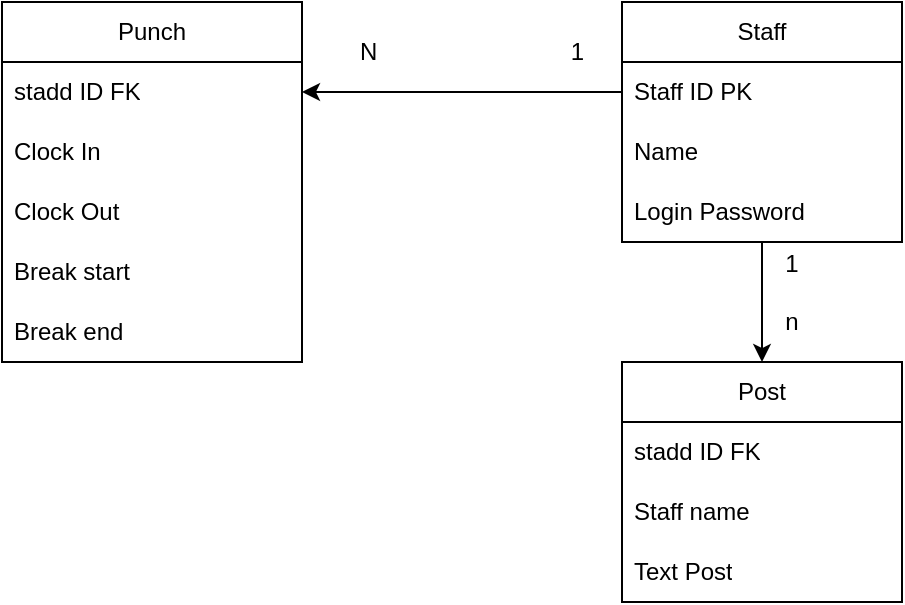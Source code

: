 <mxfile version="24.0.7" type="device">
  <diagram name="Page-1" id="eK8Qtp4Ihez5jA7O8-oh">
    <mxGraphModel dx="1434" dy="761" grid="1" gridSize="10" guides="1" tooltips="1" connect="1" arrows="1" fold="1" page="1" pageScale="1" pageWidth="850" pageHeight="1100" math="0" shadow="0">
      <root>
        <mxCell id="0" />
        <mxCell id="1" parent="0" />
        <mxCell id="uIcH4Ru8Wisxhqj75XxC-1" value="Punch" style="swimlane;fontStyle=0;childLayout=stackLayout;horizontal=1;startSize=30;horizontalStack=0;resizeParent=1;resizeParentMax=0;resizeLast=0;collapsible=1;marginBottom=0;whiteSpace=wrap;html=1;" vertex="1" parent="1">
          <mxGeometry x="170" y="140" width="150" height="180" as="geometry" />
        </mxCell>
        <mxCell id="uIcH4Ru8Wisxhqj75XxC-2" value="stadd ID FK" style="text;strokeColor=none;fillColor=none;align=left;verticalAlign=middle;spacingLeft=4;spacingRight=4;overflow=hidden;points=[[0,0.5],[1,0.5]];portConstraint=eastwest;rotatable=0;whiteSpace=wrap;html=1;" vertex="1" parent="uIcH4Ru8Wisxhqj75XxC-1">
          <mxGeometry y="30" width="150" height="30" as="geometry" />
        </mxCell>
        <mxCell id="uIcH4Ru8Wisxhqj75XxC-15" value="Clock In" style="text;strokeColor=none;fillColor=none;align=left;verticalAlign=middle;spacingLeft=4;spacingRight=4;overflow=hidden;points=[[0,0.5],[1,0.5]];portConstraint=eastwest;rotatable=0;whiteSpace=wrap;html=1;" vertex="1" parent="uIcH4Ru8Wisxhqj75XxC-1">
          <mxGeometry y="60" width="150" height="30" as="geometry" />
        </mxCell>
        <mxCell id="uIcH4Ru8Wisxhqj75XxC-3" value="Clock Out" style="text;strokeColor=none;fillColor=none;align=left;verticalAlign=middle;spacingLeft=4;spacingRight=4;overflow=hidden;points=[[0,0.5],[1,0.5]];portConstraint=eastwest;rotatable=0;whiteSpace=wrap;html=1;" vertex="1" parent="uIcH4Ru8Wisxhqj75XxC-1">
          <mxGeometry y="90" width="150" height="30" as="geometry" />
        </mxCell>
        <mxCell id="uIcH4Ru8Wisxhqj75XxC-5" value="Break start" style="text;strokeColor=none;fillColor=none;align=left;verticalAlign=middle;spacingLeft=4;spacingRight=4;overflow=hidden;points=[[0,0.5],[1,0.5]];portConstraint=eastwest;rotatable=0;whiteSpace=wrap;html=1;" vertex="1" parent="uIcH4Ru8Wisxhqj75XxC-1">
          <mxGeometry y="120" width="150" height="30" as="geometry" />
        </mxCell>
        <mxCell id="uIcH4Ru8Wisxhqj75XxC-4" value="Break end" style="text;strokeColor=none;fillColor=none;align=left;verticalAlign=middle;spacingLeft=4;spacingRight=4;overflow=hidden;points=[[0,0.5],[1,0.5]];portConstraint=eastwest;rotatable=0;whiteSpace=wrap;html=1;" vertex="1" parent="uIcH4Ru8Wisxhqj75XxC-1">
          <mxGeometry y="150" width="150" height="30" as="geometry" />
        </mxCell>
        <mxCell id="uIcH4Ru8Wisxhqj75XxC-20" style="edgeStyle=orthogonalEdgeStyle;rounded=0;orthogonalLoop=1;jettySize=auto;html=1;entryX=0.5;entryY=0;entryDx=0;entryDy=0;" edge="1" parent="1" source="uIcH4Ru8Wisxhqj75XxC-6" target="uIcH4Ru8Wisxhqj75XxC-11">
          <mxGeometry relative="1" as="geometry" />
        </mxCell>
        <mxCell id="uIcH4Ru8Wisxhqj75XxC-6" value="Staff" style="swimlane;fontStyle=0;childLayout=stackLayout;horizontal=1;startSize=30;horizontalStack=0;resizeParent=1;resizeParentMax=0;resizeLast=0;collapsible=1;marginBottom=0;whiteSpace=wrap;html=1;" vertex="1" parent="1">
          <mxGeometry x="480" y="140" width="140" height="120" as="geometry" />
        </mxCell>
        <mxCell id="uIcH4Ru8Wisxhqj75XxC-7" value="Staff ID PK" style="text;strokeColor=none;fillColor=none;align=left;verticalAlign=middle;spacingLeft=4;spacingRight=4;overflow=hidden;points=[[0,0.5],[1,0.5]];portConstraint=eastwest;rotatable=0;whiteSpace=wrap;html=1;" vertex="1" parent="uIcH4Ru8Wisxhqj75XxC-6">
          <mxGeometry y="30" width="140" height="30" as="geometry" />
        </mxCell>
        <mxCell id="uIcH4Ru8Wisxhqj75XxC-8" value="Name" style="text;strokeColor=none;fillColor=none;align=left;verticalAlign=middle;spacingLeft=4;spacingRight=4;overflow=hidden;points=[[0,0.5],[1,0.5]];portConstraint=eastwest;rotatable=0;whiteSpace=wrap;html=1;" vertex="1" parent="uIcH4Ru8Wisxhqj75XxC-6">
          <mxGeometry y="60" width="140" height="30" as="geometry" />
        </mxCell>
        <mxCell id="uIcH4Ru8Wisxhqj75XxC-10" value="Login Password" style="text;strokeColor=none;fillColor=none;align=left;verticalAlign=middle;spacingLeft=4;spacingRight=4;overflow=hidden;points=[[0,0.5],[1,0.5]];portConstraint=eastwest;rotatable=0;whiteSpace=wrap;html=1;" vertex="1" parent="uIcH4Ru8Wisxhqj75XxC-6">
          <mxGeometry y="90" width="140" height="30" as="geometry" />
        </mxCell>
        <mxCell id="uIcH4Ru8Wisxhqj75XxC-11" value="Post" style="swimlane;fontStyle=0;childLayout=stackLayout;horizontal=1;startSize=30;horizontalStack=0;resizeParent=1;resizeParentMax=0;resizeLast=0;collapsible=1;marginBottom=0;whiteSpace=wrap;html=1;" vertex="1" parent="1">
          <mxGeometry x="480" y="320" width="140" height="120" as="geometry" />
        </mxCell>
        <mxCell id="uIcH4Ru8Wisxhqj75XxC-16" value="stadd ID FK" style="text;strokeColor=none;fillColor=none;align=left;verticalAlign=middle;spacingLeft=4;spacingRight=4;overflow=hidden;points=[[0,0.5],[1,0.5]];portConstraint=eastwest;rotatable=0;whiteSpace=wrap;html=1;" vertex="1" parent="uIcH4Ru8Wisxhqj75XxC-11">
          <mxGeometry y="30" width="140" height="30" as="geometry" />
        </mxCell>
        <mxCell id="uIcH4Ru8Wisxhqj75XxC-12" value="Staff name" style="text;strokeColor=none;fillColor=none;align=left;verticalAlign=middle;spacingLeft=4;spacingRight=4;overflow=hidden;points=[[0,0.5],[1,0.5]];portConstraint=eastwest;rotatable=0;whiteSpace=wrap;html=1;" vertex="1" parent="uIcH4Ru8Wisxhqj75XxC-11">
          <mxGeometry y="60" width="140" height="30" as="geometry" />
        </mxCell>
        <mxCell id="uIcH4Ru8Wisxhqj75XxC-13" value="Text Post" style="text;strokeColor=none;fillColor=none;align=left;verticalAlign=middle;spacingLeft=4;spacingRight=4;overflow=hidden;points=[[0,0.5],[1,0.5]];portConstraint=eastwest;rotatable=0;whiteSpace=wrap;html=1;" vertex="1" parent="uIcH4Ru8Wisxhqj75XxC-11">
          <mxGeometry y="90" width="140" height="30" as="geometry" />
        </mxCell>
        <mxCell id="uIcH4Ru8Wisxhqj75XxC-19" style="edgeStyle=orthogonalEdgeStyle;rounded=0;orthogonalLoop=1;jettySize=auto;html=1;exitX=0;exitY=0.5;exitDx=0;exitDy=0;entryX=1;entryY=0.5;entryDx=0;entryDy=0;" edge="1" parent="1" source="uIcH4Ru8Wisxhqj75XxC-7" target="uIcH4Ru8Wisxhqj75XxC-2">
          <mxGeometry relative="1" as="geometry" />
        </mxCell>
        <mxCell id="uIcH4Ru8Wisxhqj75XxC-21" value="1&lt;div&gt;&lt;br&gt;&lt;/div&gt;&lt;div&gt;n&lt;/div&gt;" style="text;html=1;align=center;verticalAlign=middle;whiteSpace=wrap;rounded=0;" vertex="1" parent="1">
          <mxGeometry x="560" y="270" width="10" height="30" as="geometry" />
        </mxCell>
        <mxCell id="uIcH4Ru8Wisxhqj75XxC-22" value="N&amp;nbsp; &amp;nbsp; &amp;nbsp; &amp;nbsp; &amp;nbsp; &amp;nbsp; &amp;nbsp; &amp;nbsp; &amp;nbsp; &amp;nbsp; &amp;nbsp; &amp;nbsp; &amp;nbsp; &amp;nbsp; &amp;nbsp;1" style="text;html=1;align=center;verticalAlign=middle;whiteSpace=wrap;rounded=0;" vertex="1" parent="1">
          <mxGeometry x="340" y="150" width="130" height="30" as="geometry" />
        </mxCell>
      </root>
    </mxGraphModel>
  </diagram>
</mxfile>
